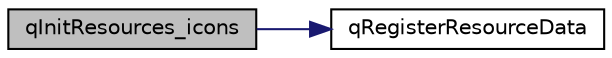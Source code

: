 digraph "qInitResources_icons"
{
  edge [fontname="Helvetica",fontsize="10",labelfontname="Helvetica",labelfontsize="10"];
  node [fontname="Helvetica",fontsize="10",shape=record];
  rankdir="LR";
  Node1 [label="qInitResources_icons",height=0.2,width=0.4,color="black", fillcolor="grey75", style="filled" fontcolor="black"];
  Node1 -> Node2 [color="midnightblue",fontsize="10",style="solid",fontname="Helvetica"];
  Node2 [label="qRegisterResourceData",height=0.2,width=0.4,color="black", fillcolor="white", style="filled",URL="$qrc__icons_8cpp.html#ab3bec3d1e679084be46edc41e4c91bc1"];
}
